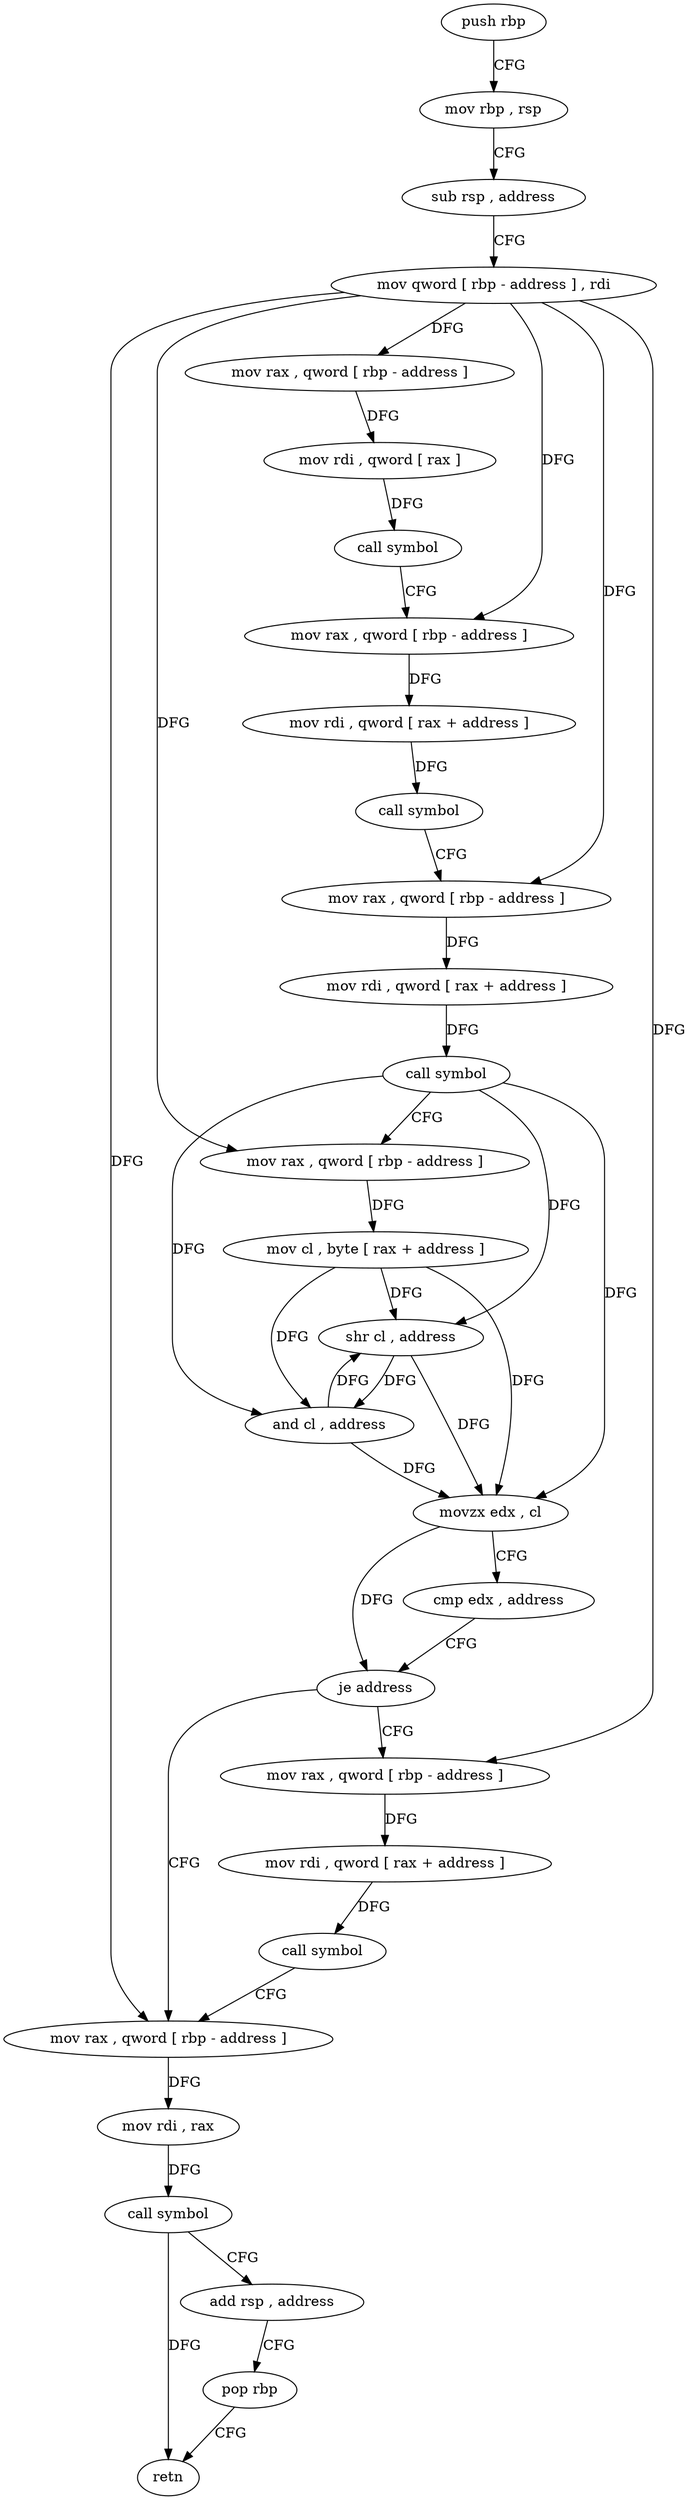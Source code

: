 digraph "func" {
"4237040" [label = "push rbp" ]
"4237041" [label = "mov rbp , rsp" ]
"4237044" [label = "sub rsp , address" ]
"4237048" [label = "mov qword [ rbp - address ] , rdi" ]
"4237052" [label = "mov rax , qword [ rbp - address ]" ]
"4237056" [label = "mov rdi , qword [ rax ]" ]
"4237059" [label = "call symbol" ]
"4237064" [label = "mov rax , qword [ rbp - address ]" ]
"4237068" [label = "mov rdi , qword [ rax + address ]" ]
"4237072" [label = "call symbol" ]
"4237077" [label = "mov rax , qword [ rbp - address ]" ]
"4237081" [label = "mov rdi , qword [ rax + address ]" ]
"4237085" [label = "call symbol" ]
"4237090" [label = "mov rax , qword [ rbp - address ]" ]
"4237094" [label = "mov cl , byte [ rax + address ]" ]
"4237097" [label = "shr cl , address" ]
"4237100" [label = "and cl , address" ]
"4237103" [label = "movzx edx , cl" ]
"4237106" [label = "cmp edx , address" ]
"4237109" [label = "je address" ]
"4237128" [label = "mov rax , qword [ rbp - address ]" ]
"4237115" [label = "mov rax , qword [ rbp - address ]" ]
"4237132" [label = "mov rdi , rax" ]
"4237135" [label = "call symbol" ]
"4237140" [label = "add rsp , address" ]
"4237144" [label = "pop rbp" ]
"4237145" [label = "retn" ]
"4237119" [label = "mov rdi , qword [ rax + address ]" ]
"4237123" [label = "call symbol" ]
"4237040" -> "4237041" [ label = "CFG" ]
"4237041" -> "4237044" [ label = "CFG" ]
"4237044" -> "4237048" [ label = "CFG" ]
"4237048" -> "4237052" [ label = "DFG" ]
"4237048" -> "4237064" [ label = "DFG" ]
"4237048" -> "4237077" [ label = "DFG" ]
"4237048" -> "4237090" [ label = "DFG" ]
"4237048" -> "4237128" [ label = "DFG" ]
"4237048" -> "4237115" [ label = "DFG" ]
"4237052" -> "4237056" [ label = "DFG" ]
"4237056" -> "4237059" [ label = "DFG" ]
"4237059" -> "4237064" [ label = "CFG" ]
"4237064" -> "4237068" [ label = "DFG" ]
"4237068" -> "4237072" [ label = "DFG" ]
"4237072" -> "4237077" [ label = "CFG" ]
"4237077" -> "4237081" [ label = "DFG" ]
"4237081" -> "4237085" [ label = "DFG" ]
"4237085" -> "4237090" [ label = "CFG" ]
"4237085" -> "4237097" [ label = "DFG" ]
"4237085" -> "4237100" [ label = "DFG" ]
"4237085" -> "4237103" [ label = "DFG" ]
"4237090" -> "4237094" [ label = "DFG" ]
"4237094" -> "4237097" [ label = "DFG" ]
"4237094" -> "4237100" [ label = "DFG" ]
"4237094" -> "4237103" [ label = "DFG" ]
"4237097" -> "4237100" [ label = "DFG" ]
"4237097" -> "4237103" [ label = "DFG" ]
"4237100" -> "4237103" [ label = "DFG" ]
"4237100" -> "4237097" [ label = "DFG" ]
"4237103" -> "4237106" [ label = "CFG" ]
"4237103" -> "4237109" [ label = "DFG" ]
"4237106" -> "4237109" [ label = "CFG" ]
"4237109" -> "4237128" [ label = "CFG" ]
"4237109" -> "4237115" [ label = "CFG" ]
"4237128" -> "4237132" [ label = "DFG" ]
"4237115" -> "4237119" [ label = "DFG" ]
"4237132" -> "4237135" [ label = "DFG" ]
"4237135" -> "4237140" [ label = "CFG" ]
"4237135" -> "4237145" [ label = "DFG" ]
"4237140" -> "4237144" [ label = "CFG" ]
"4237144" -> "4237145" [ label = "CFG" ]
"4237119" -> "4237123" [ label = "DFG" ]
"4237123" -> "4237128" [ label = "CFG" ]
}
